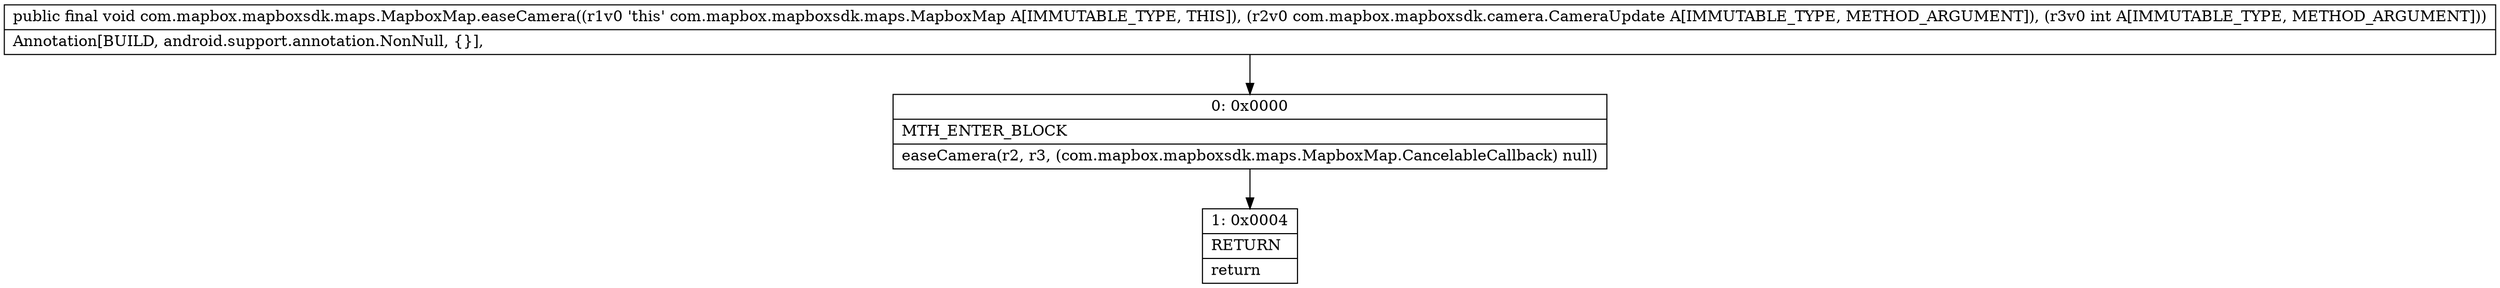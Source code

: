digraph "CFG forcom.mapbox.mapboxsdk.maps.MapboxMap.easeCamera(Lcom\/mapbox\/mapboxsdk\/camera\/CameraUpdate;I)V" {
Node_0 [shape=record,label="{0\:\ 0x0000|MTH_ENTER_BLOCK\l|easeCamera(r2, r3, (com.mapbox.mapboxsdk.maps.MapboxMap.CancelableCallback) null)\l}"];
Node_1 [shape=record,label="{1\:\ 0x0004|RETURN\l|return\l}"];
MethodNode[shape=record,label="{public final void com.mapbox.mapboxsdk.maps.MapboxMap.easeCamera((r1v0 'this' com.mapbox.mapboxsdk.maps.MapboxMap A[IMMUTABLE_TYPE, THIS]), (r2v0 com.mapbox.mapboxsdk.camera.CameraUpdate A[IMMUTABLE_TYPE, METHOD_ARGUMENT]), (r3v0 int A[IMMUTABLE_TYPE, METHOD_ARGUMENT]))  | Annotation[BUILD, android.support.annotation.NonNull, \{\}], \l}"];
MethodNode -> Node_0;
Node_0 -> Node_1;
}

